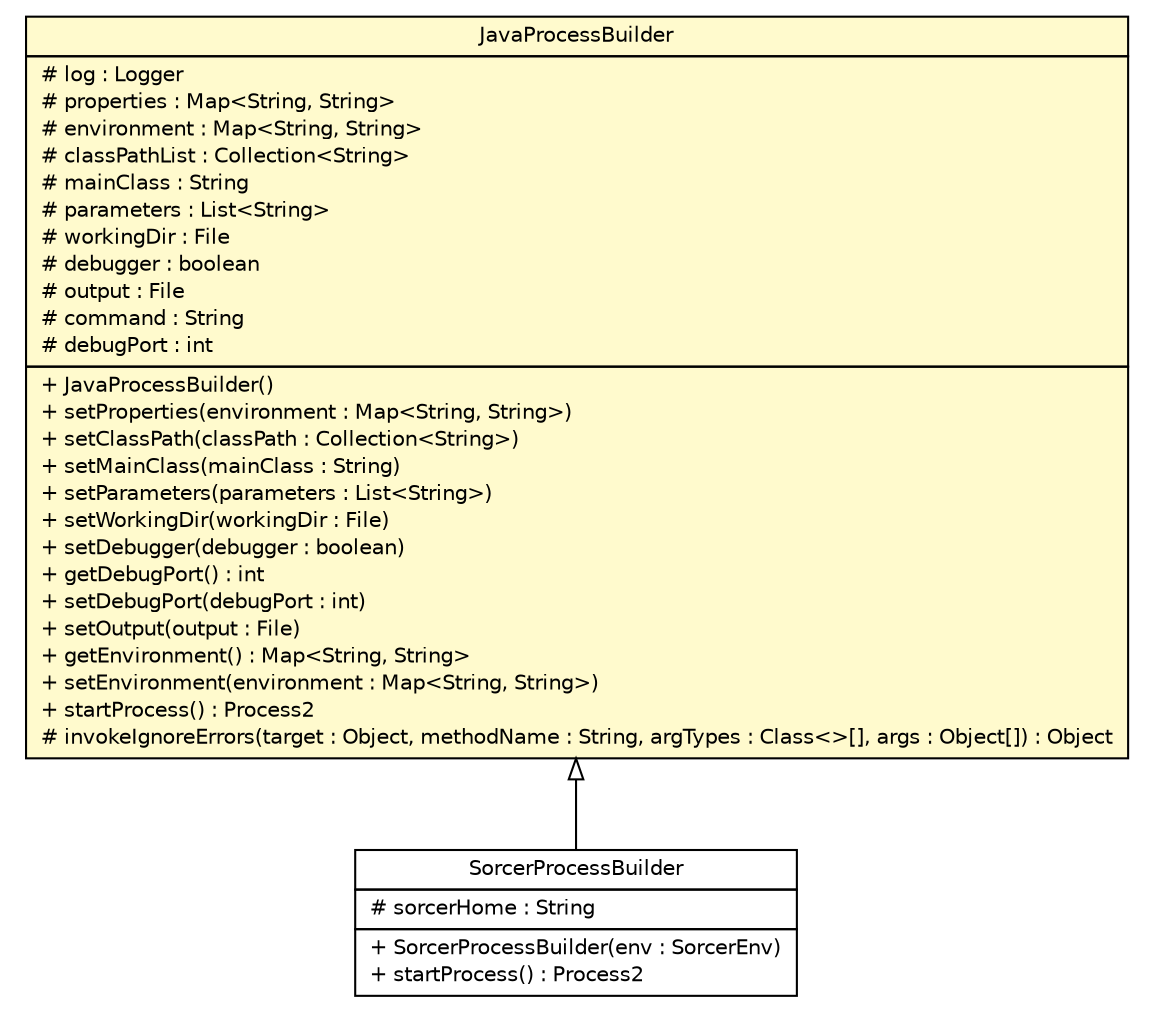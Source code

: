 #!/usr/local/bin/dot
#
# Class diagram 
# Generated by UMLGraph version R5_6 (http://www.umlgraph.org/)
#

digraph G {
	edge [fontname="Helvetica",fontsize=10,labelfontname="Helvetica",labelfontsize=10];
	node [fontname="Helvetica",fontsize=10,shape=plaintext];
	nodesep=0.25;
	ranksep=0.5;
	// sorcer.launcher.JavaProcessBuilder
	c182573 [label=<<table title="sorcer.launcher.JavaProcessBuilder" border="0" cellborder="1" cellspacing="0" cellpadding="2" port="p" bgcolor="lemonChiffon" href="./JavaProcessBuilder.html">
		<tr><td><table border="0" cellspacing="0" cellpadding="1">
<tr><td align="center" balign="center"> JavaProcessBuilder </td></tr>
		</table></td></tr>
		<tr><td><table border="0" cellspacing="0" cellpadding="1">
<tr><td align="left" balign="left"> # log : Logger </td></tr>
<tr><td align="left" balign="left"> # properties : Map&lt;String, String&gt; </td></tr>
<tr><td align="left" balign="left"> # environment : Map&lt;String, String&gt; </td></tr>
<tr><td align="left" balign="left"> # classPathList : Collection&lt;String&gt; </td></tr>
<tr><td align="left" balign="left"> # mainClass : String </td></tr>
<tr><td align="left" balign="left"> # parameters : List&lt;String&gt; </td></tr>
<tr><td align="left" balign="left"> # workingDir : File </td></tr>
<tr><td align="left" balign="left"> # debugger : boolean </td></tr>
<tr><td align="left" balign="left"> # output : File </td></tr>
<tr><td align="left" balign="left"> # command : String </td></tr>
<tr><td align="left" balign="left"> # debugPort : int </td></tr>
		</table></td></tr>
		<tr><td><table border="0" cellspacing="0" cellpadding="1">
<tr><td align="left" balign="left"> + JavaProcessBuilder() </td></tr>
<tr><td align="left" balign="left"> + setProperties(environment : Map&lt;String, String&gt;) </td></tr>
<tr><td align="left" balign="left"> + setClassPath(classPath : Collection&lt;String&gt;) </td></tr>
<tr><td align="left" balign="left"> + setMainClass(mainClass : String) </td></tr>
<tr><td align="left" balign="left"> + setParameters(parameters : List&lt;String&gt;) </td></tr>
<tr><td align="left" balign="left"> + setWorkingDir(workingDir : File) </td></tr>
<tr><td align="left" balign="left"> + setDebugger(debugger : boolean) </td></tr>
<tr><td align="left" balign="left"> + getDebugPort() : int </td></tr>
<tr><td align="left" balign="left"> + setDebugPort(debugPort : int) </td></tr>
<tr><td align="left" balign="left"> + setOutput(output : File) </td></tr>
<tr><td align="left" balign="left"> + getEnvironment() : Map&lt;String, String&gt; </td></tr>
<tr><td align="left" balign="left"> + setEnvironment(environment : Map&lt;String, String&gt;) </td></tr>
<tr><td align="left" balign="left"> + startProcess() : Process2 </td></tr>
<tr><td align="left" balign="left"> # invokeIgnoreErrors(target : Object, methodName : String, argTypes : Class&lt;&gt;[], args : Object[]) : Object </td></tr>
		</table></td></tr>
		</table>>, URL="./JavaProcessBuilder.html", fontname="Helvetica", fontcolor="black", fontsize=10.0];
	// sorcer.launcher.SorcerProcessBuilder
	c182574 [label=<<table title="sorcer.launcher.SorcerProcessBuilder" border="0" cellborder="1" cellspacing="0" cellpadding="2" port="p" href="./SorcerProcessBuilder.html">
		<tr><td><table border="0" cellspacing="0" cellpadding="1">
<tr><td align="center" balign="center"> SorcerProcessBuilder </td></tr>
		</table></td></tr>
		<tr><td><table border="0" cellspacing="0" cellpadding="1">
<tr><td align="left" balign="left"> # sorcerHome : String </td></tr>
		</table></td></tr>
		<tr><td><table border="0" cellspacing="0" cellpadding="1">
<tr><td align="left" balign="left"> + SorcerProcessBuilder(env : SorcerEnv) </td></tr>
<tr><td align="left" balign="left"> + startProcess() : Process2 </td></tr>
		</table></td></tr>
		</table>>, URL="./SorcerProcessBuilder.html", fontname="Helvetica", fontcolor="black", fontsize=10.0];
	//sorcer.launcher.SorcerProcessBuilder extends sorcer.launcher.JavaProcessBuilder
	c182573:p -> c182574:p [dir=back,arrowtail=empty];
}


